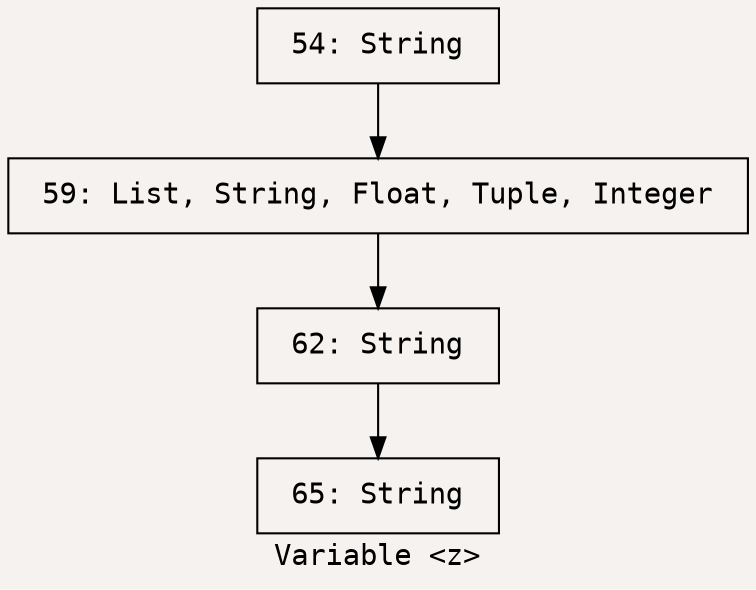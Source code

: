 digraph {
	label="Variable <z>"
	bgcolor="#f5f2f0"
	node [shape=box]
	node [fontname="Consolas,Monaco,'Andale Mono','Ubuntu Mono',monospace"]
	fontname="Consolas,Monaco,'Andale Mono','Ubuntu Mono',monospace"
	54 [label=" 54: String "]
	59 [label=" 59: List, String, Float, Tuple, Integer "]
	54 -> 59
	62 [label=" 62: String "]
	59 -> 62
	65 [label=" 65: String "]
	62 -> 65
}
